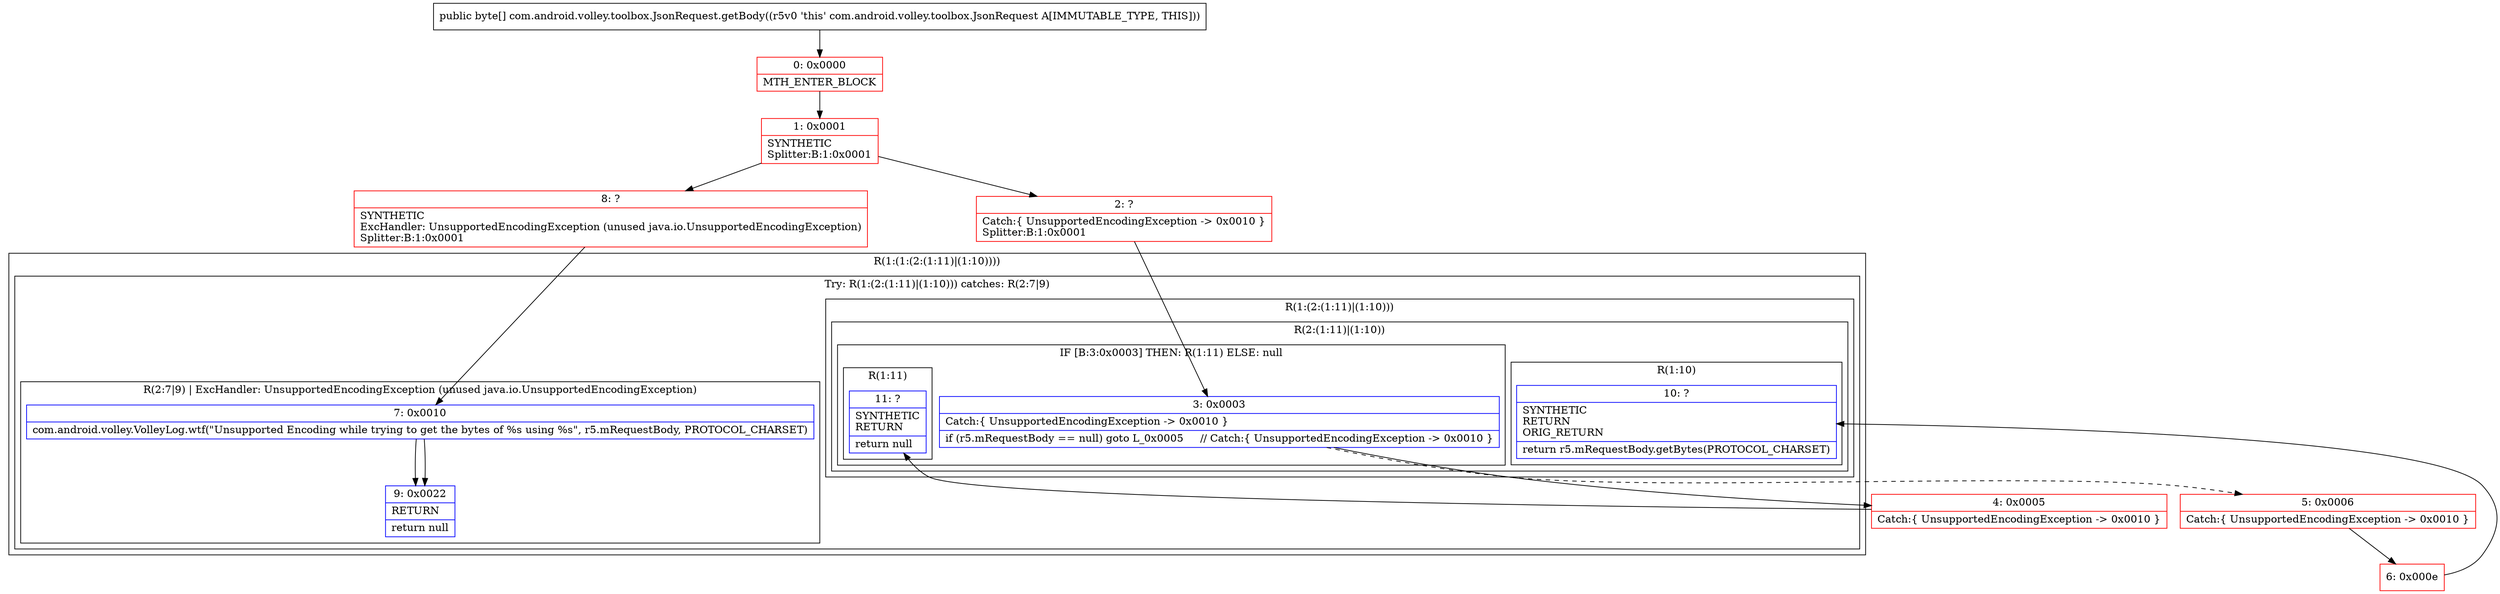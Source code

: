 digraph "CFG forcom.android.volley.toolbox.JsonRequest.getBody()[B" {
subgraph cluster_Region_1234472161 {
label = "R(1:(1:(2:(1:11)|(1:10))))";
node [shape=record,color=blue];
subgraph cluster_TryCatchRegion_542327132 {
label = "Try: R(1:(2:(1:11)|(1:10))) catches: R(2:7|9)";
node [shape=record,color=blue];
subgraph cluster_Region_455784612 {
label = "R(1:(2:(1:11)|(1:10)))";
node [shape=record,color=blue];
subgraph cluster_Region_1799764187 {
label = "R(2:(1:11)|(1:10))";
node [shape=record,color=blue];
subgraph cluster_IfRegion_114840278 {
label = "IF [B:3:0x0003] THEN: R(1:11) ELSE: null";
node [shape=record,color=blue];
Node_3 [shape=record,label="{3\:\ 0x0003|Catch:\{ UnsupportedEncodingException \-\> 0x0010 \}\l|if (r5.mRequestBody == null) goto L_0x0005     \/\/ Catch:\{ UnsupportedEncodingException \-\> 0x0010 \}\l}"];
subgraph cluster_Region_1010547440 {
label = "R(1:11)";
node [shape=record,color=blue];
Node_11 [shape=record,label="{11\:\ ?|SYNTHETIC\lRETURN\l|return null\l}"];
}
}
subgraph cluster_Region_1922746955 {
label = "R(1:10)";
node [shape=record,color=blue];
Node_10 [shape=record,label="{10\:\ ?|SYNTHETIC\lRETURN\lORIG_RETURN\l|return r5.mRequestBody.getBytes(PROTOCOL_CHARSET)\l}"];
}
}
}
subgraph cluster_Region_683713571 {
label = "R(2:7|9) | ExcHandler: UnsupportedEncodingException (unused java.io.UnsupportedEncodingException)\l";
node [shape=record,color=blue];
Node_7 [shape=record,label="{7\:\ 0x0010|com.android.volley.VolleyLog.wtf(\"Unsupported Encoding while trying to get the bytes of %s using %s\", r5.mRequestBody, PROTOCOL_CHARSET)\l}"];
Node_9 [shape=record,label="{9\:\ 0x0022|RETURN\l|return null\l}"];
}
}
}
subgraph cluster_Region_683713571 {
label = "R(2:7|9) | ExcHandler: UnsupportedEncodingException (unused java.io.UnsupportedEncodingException)\l";
node [shape=record,color=blue];
Node_7 [shape=record,label="{7\:\ 0x0010|com.android.volley.VolleyLog.wtf(\"Unsupported Encoding while trying to get the bytes of %s using %s\", r5.mRequestBody, PROTOCOL_CHARSET)\l}"];
Node_9 [shape=record,label="{9\:\ 0x0022|RETURN\l|return null\l}"];
}
Node_0 [shape=record,color=red,label="{0\:\ 0x0000|MTH_ENTER_BLOCK\l}"];
Node_1 [shape=record,color=red,label="{1\:\ 0x0001|SYNTHETIC\lSplitter:B:1:0x0001\l}"];
Node_2 [shape=record,color=red,label="{2\:\ ?|Catch:\{ UnsupportedEncodingException \-\> 0x0010 \}\lSplitter:B:1:0x0001\l}"];
Node_4 [shape=record,color=red,label="{4\:\ 0x0005|Catch:\{ UnsupportedEncodingException \-\> 0x0010 \}\l}"];
Node_5 [shape=record,color=red,label="{5\:\ 0x0006|Catch:\{ UnsupportedEncodingException \-\> 0x0010 \}\l}"];
Node_6 [shape=record,color=red,label="{6\:\ 0x000e}"];
Node_8 [shape=record,color=red,label="{8\:\ ?|SYNTHETIC\lExcHandler: UnsupportedEncodingException (unused java.io.UnsupportedEncodingException)\lSplitter:B:1:0x0001\l}"];
MethodNode[shape=record,label="{public byte[] com.android.volley.toolbox.JsonRequest.getBody((r5v0 'this' com.android.volley.toolbox.JsonRequest A[IMMUTABLE_TYPE, THIS])) }"];
MethodNode -> Node_0;
Node_3 -> Node_4;
Node_3 -> Node_5[style=dashed];
Node_7 -> Node_9;
Node_7 -> Node_9;
Node_0 -> Node_1;
Node_1 -> Node_2;
Node_1 -> Node_8;
Node_2 -> Node_3;
Node_4 -> Node_11;
Node_5 -> Node_6;
Node_6 -> Node_10;
Node_8 -> Node_7;
}

